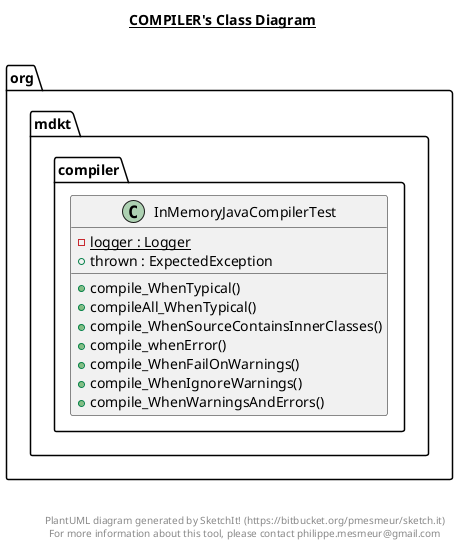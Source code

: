@startuml

title __COMPILER's Class Diagram__\n

  package org.mdkt.compiler {
    class InMemoryJavaCompilerTest {
        {static} - logger : Logger
        + thrown : ExpectedException
        + compile_WhenTypical()
        + compileAll_WhenTypical()
        + compile_WhenSourceContainsInnerClasses()
        + compile_whenError()
        + compile_WhenFailOnWarnings()
        + compile_WhenIgnoreWarnings()
        + compile_WhenWarningsAndErrors()
    }
  }
  



right footer


PlantUML diagram generated by SketchIt! (https://bitbucket.org/pmesmeur/sketch.it)
For more information about this tool, please contact philippe.mesmeur@gmail.com
endfooter

@enduml

